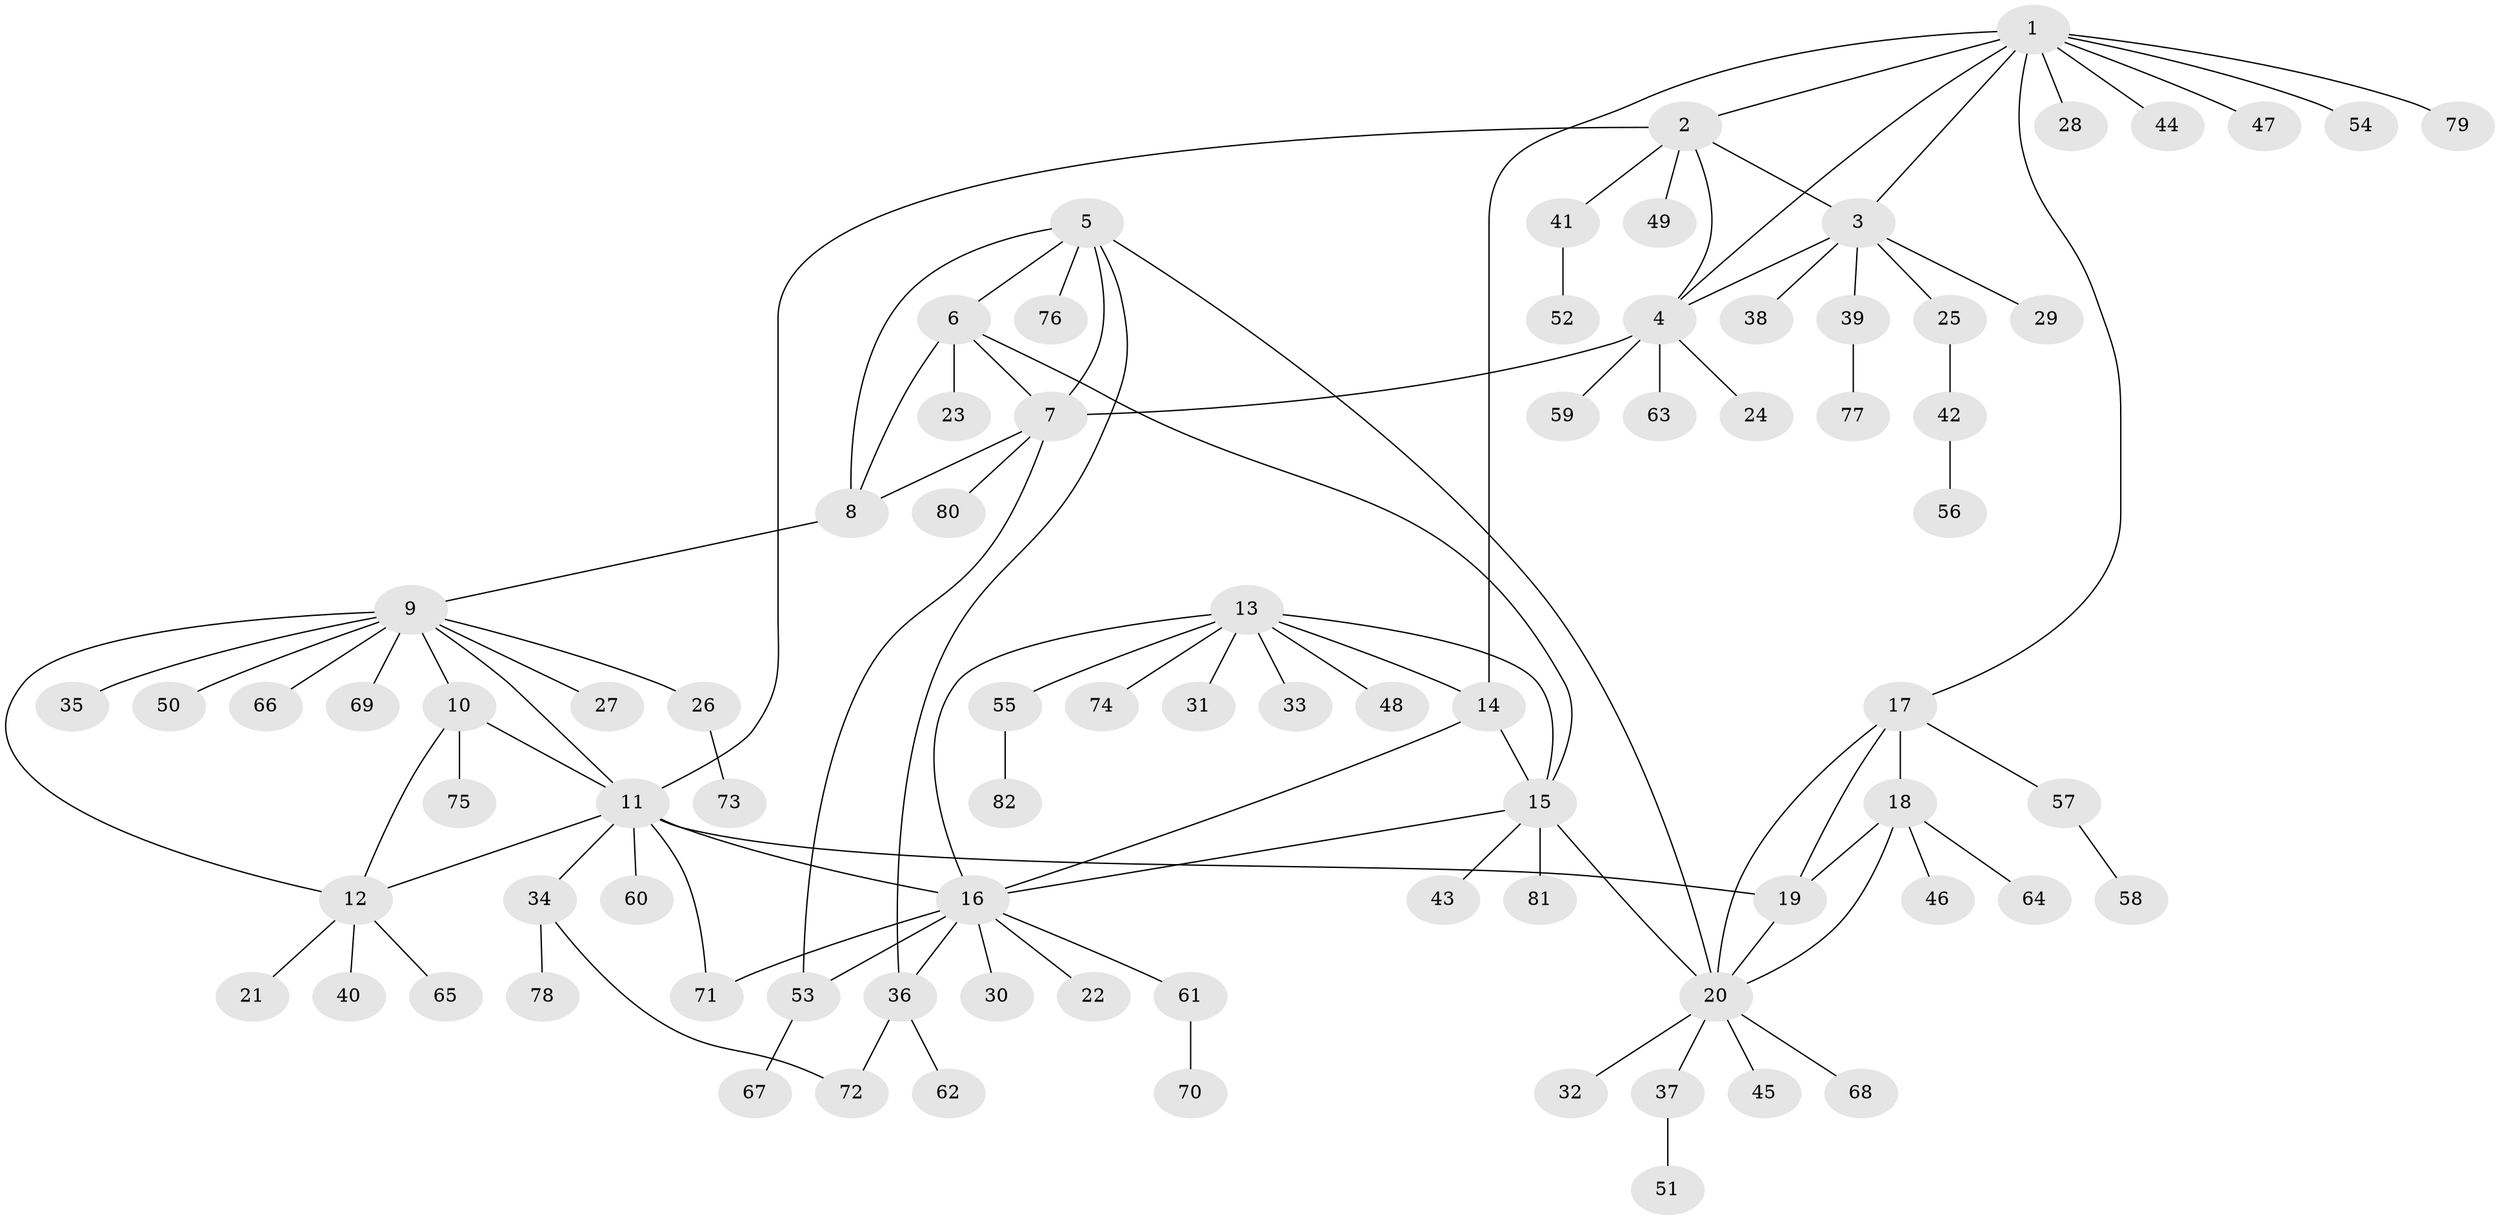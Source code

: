 // Generated by graph-tools (version 1.1) at 2025/55/03/09/25 04:55:28]
// undirected, 82 vertices, 106 edges
graph export_dot {
graph [start="1"]
  node [color=gray90,style=filled];
  1;
  2;
  3;
  4;
  5;
  6;
  7;
  8;
  9;
  10;
  11;
  12;
  13;
  14;
  15;
  16;
  17;
  18;
  19;
  20;
  21;
  22;
  23;
  24;
  25;
  26;
  27;
  28;
  29;
  30;
  31;
  32;
  33;
  34;
  35;
  36;
  37;
  38;
  39;
  40;
  41;
  42;
  43;
  44;
  45;
  46;
  47;
  48;
  49;
  50;
  51;
  52;
  53;
  54;
  55;
  56;
  57;
  58;
  59;
  60;
  61;
  62;
  63;
  64;
  65;
  66;
  67;
  68;
  69;
  70;
  71;
  72;
  73;
  74;
  75;
  76;
  77;
  78;
  79;
  80;
  81;
  82;
  1 -- 2;
  1 -- 3;
  1 -- 4;
  1 -- 14;
  1 -- 17;
  1 -- 28;
  1 -- 44;
  1 -- 47;
  1 -- 54;
  1 -- 79;
  2 -- 3;
  2 -- 4;
  2 -- 11;
  2 -- 41;
  2 -- 49;
  3 -- 4;
  3 -- 25;
  3 -- 29;
  3 -- 38;
  3 -- 39;
  4 -- 7;
  4 -- 24;
  4 -- 59;
  4 -- 63;
  5 -- 6;
  5 -- 7;
  5 -- 8;
  5 -- 20;
  5 -- 36;
  5 -- 76;
  6 -- 7;
  6 -- 8;
  6 -- 15;
  6 -- 23;
  7 -- 8;
  7 -- 53;
  7 -- 80;
  8 -- 9;
  9 -- 10;
  9 -- 11;
  9 -- 12;
  9 -- 26;
  9 -- 27;
  9 -- 35;
  9 -- 50;
  9 -- 66;
  9 -- 69;
  10 -- 11;
  10 -- 12;
  10 -- 75;
  11 -- 12;
  11 -- 16;
  11 -- 19;
  11 -- 34;
  11 -- 60;
  11 -- 71;
  12 -- 21;
  12 -- 40;
  12 -- 65;
  13 -- 14;
  13 -- 15;
  13 -- 16;
  13 -- 31;
  13 -- 33;
  13 -- 48;
  13 -- 55;
  13 -- 74;
  14 -- 15;
  14 -- 16;
  15 -- 16;
  15 -- 20;
  15 -- 43;
  15 -- 81;
  16 -- 22;
  16 -- 30;
  16 -- 36;
  16 -- 53;
  16 -- 61;
  16 -- 71;
  17 -- 18;
  17 -- 19;
  17 -- 20;
  17 -- 57;
  18 -- 19;
  18 -- 20;
  18 -- 46;
  18 -- 64;
  19 -- 20;
  20 -- 32;
  20 -- 37;
  20 -- 45;
  20 -- 68;
  25 -- 42;
  26 -- 73;
  34 -- 72;
  34 -- 78;
  36 -- 62;
  36 -- 72;
  37 -- 51;
  39 -- 77;
  41 -- 52;
  42 -- 56;
  53 -- 67;
  55 -- 82;
  57 -- 58;
  61 -- 70;
}

